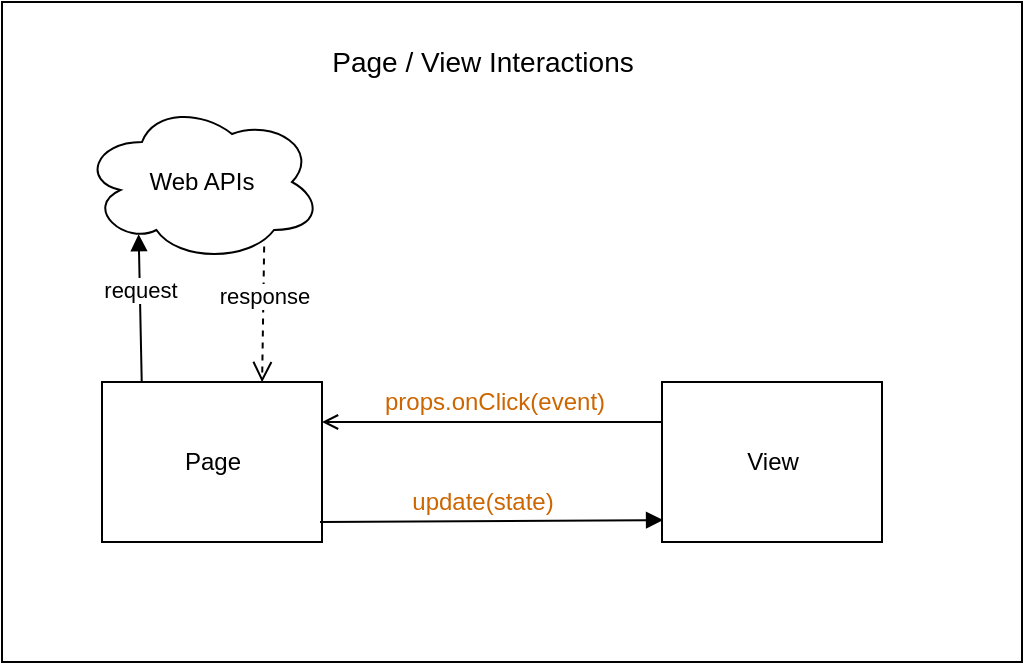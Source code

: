 <mxfile version="18.0.6" type="device"><diagram id="54Q2Sy9ICNgTIRQn0a9W" name="Page-1"><mxGraphModel dx="763" dy="566" grid="1" gridSize="10" guides="1" tooltips="1" connect="1" arrows="1" fold="1" page="1" pageScale="1" pageWidth="1169" pageHeight="827" math="0" shadow="0"><root><mxCell id="0"/><mxCell id="1" parent="0"/><mxCell id="jcLXsK3LvriAPMopr51B-1" value="" style="rounded=0;whiteSpace=wrap;html=1;fontSize=14;fontColor=#000000;" parent="1" vertex="1"><mxGeometry x="230" y="20" width="510" height="330" as="geometry"/></mxCell><mxCell id="jcLXsK3LvriAPMopr51B-2" value="Page" style="html=1;" parent="1" vertex="1"><mxGeometry x="280" y="210" width="110" height="80" as="geometry"/></mxCell><mxCell id="jcLXsK3LvriAPMopr51B-3" value="View" style="html=1;" parent="1" vertex="1"><mxGeometry x="560" y="210" width="110" height="80" as="geometry"/></mxCell><mxCell id="jcLXsK3LvriAPMopr51B-4" value="" style="endArrow=open;html=1;rounded=0;align=center;verticalAlign=top;endFill=0;labelBackgroundColor=none;endSize=6;exitX=0;exitY=0.25;exitDx=0;exitDy=0;" parent="1" source="jcLXsK3LvriAPMopr51B-3" edge="1"><mxGeometry relative="1" as="geometry"><mxPoint x="550" y="230" as="sourcePoint"/><mxPoint x="390" y="230" as="targetPoint"/></mxGeometry></mxCell><mxCell id="jcLXsK3LvriAPMopr51B-5" value="" style="html=1;verticalAlign=bottom;labelBackgroundColor=none;endArrow=block;endFill=1;rounded=0;entryX=0.005;entryY=0.863;entryDx=0;entryDy=0;entryPerimeter=0;exitX=0.991;exitY=0.875;exitDx=0;exitDy=0;exitPerimeter=0;" parent="1" source="jcLXsK3LvriAPMopr51B-2" target="jcLXsK3LvriAPMopr51B-3" edge="1"><mxGeometry width="160" relative="1" as="geometry"><mxPoint x="400" y="280" as="sourcePoint"/><mxPoint x="550" y="280" as="targetPoint"/></mxGeometry></mxCell><mxCell id="jcLXsK3LvriAPMopr51B-6" value="&lt;font color=&quot;#cc6600&quot;&gt;props.onClick(event)&lt;/font&gt;" style="text;html=1;resizable=0;autosize=1;align=center;verticalAlign=middle;points=[];fillColor=none;strokeColor=none;rounded=0;" parent="1" vertex="1"><mxGeometry x="411" y="210" width="130" height="20" as="geometry"/></mxCell><mxCell id="jcLXsK3LvriAPMopr51B-7" value="update(state)" style="text;html=1;resizable=0;autosize=1;align=center;verticalAlign=middle;points=[];fillColor=none;strokeColor=none;rounded=0;fontColor=#CC6600;" parent="1" vertex="1"><mxGeometry x="425" y="260" width="90" height="20" as="geometry"/></mxCell><mxCell id="jcLXsK3LvriAPMopr51B-8" value="&lt;font style=&quot;font-size: 14px;&quot; color=&quot;#000000&quot;&gt;Page / View Interactions&lt;/font&gt;" style="text;html=1;resizable=0;autosize=1;align=center;verticalAlign=middle;points=[];fillColor=none;strokeColor=none;rounded=0;fontColor=#0066CC;" parent="1" vertex="1"><mxGeometry x="385" y="40" width="170" height="20" as="geometry"/></mxCell><mxCell id="wm7doq_o-b4xskFN6TxA-1" value="Web APIs" style="ellipse;shape=cloud;whiteSpace=wrap;html=1;" vertex="1" parent="1"><mxGeometry x="270" y="70" width="120" height="80" as="geometry"/></mxCell><mxCell id="wm7doq_o-b4xskFN6TxA-3" value="response" style="html=1;verticalAlign=bottom;endArrow=open;dashed=1;endSize=8;rounded=0;entryX=0.255;entryY=0.576;entryDx=0;entryDy=0;entryPerimeter=0;exitX=0.759;exitY=0.903;exitDx=0;exitDy=0;exitPerimeter=0;" edge="1" parent="1" source="wm7doq_o-b4xskFN6TxA-1" target="jcLXsK3LvriAPMopr51B-1"><mxGeometry relative="1" as="geometry"><mxPoint x="360" y="150" as="sourcePoint"/><mxPoint x="350" y="170" as="targetPoint"/></mxGeometry></mxCell><mxCell id="wm7doq_o-b4xskFN6TxA-4" value="request" style="html=1;verticalAlign=bottom;endArrow=block;rounded=0;exitX=0.137;exitY=0.576;exitDx=0;exitDy=0;exitPerimeter=0;entryX=0.236;entryY=0.826;entryDx=0;entryDy=0;entryPerimeter=0;" edge="1" parent="1" source="jcLXsK3LvriAPMopr51B-1" target="wm7doq_o-b4xskFN6TxA-1"><mxGeometry width="80" relative="1" as="geometry"><mxPoint x="270" y="161" as="sourcePoint"/><mxPoint x="350" y="161" as="targetPoint"/></mxGeometry></mxCell></root></mxGraphModel></diagram></mxfile>